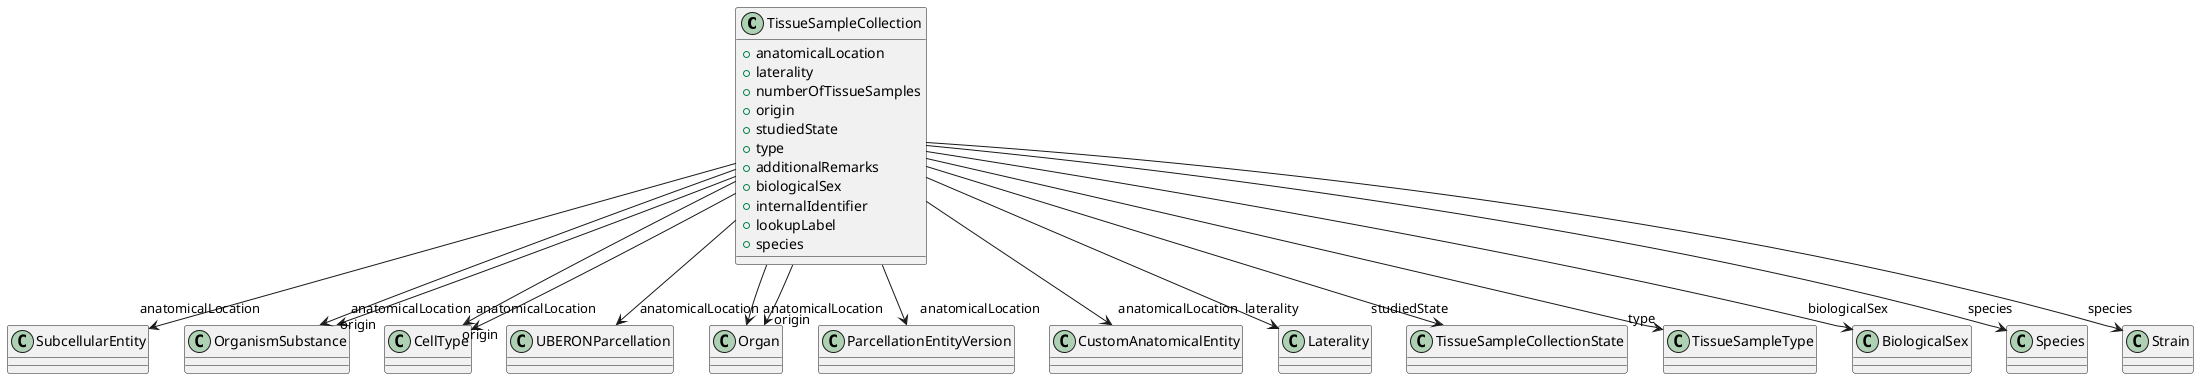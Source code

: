 @startuml
class TissueSampleCollection {
+anatomicalLocation
+laterality
+numberOfTissueSamples
+origin
+studiedState
+type
+additionalRemarks
+biologicalSex
+internalIdentifier
+lookupLabel
+species

}
TissueSampleCollection -d-> "anatomicalLocation" SubcellularEntity
TissueSampleCollection -d-> "anatomicalLocation" OrganismSubstance
TissueSampleCollection -d-> "anatomicalLocation" CellType
TissueSampleCollection -d-> "anatomicalLocation" UBERONParcellation
TissueSampleCollection -d-> "anatomicalLocation" Organ
TissueSampleCollection -d-> "anatomicalLocation" ParcellationEntityVersion
TissueSampleCollection -d-> "anatomicalLocation" CustomAnatomicalEntity
TissueSampleCollection -d-> "laterality" Laterality
TissueSampleCollection -d-> "origin" CellType
TissueSampleCollection -d-> "origin" Organ
TissueSampleCollection -d-> "origin" OrganismSubstance
TissueSampleCollection -d-> "studiedState" TissueSampleCollectionState
TissueSampleCollection -d-> "type" TissueSampleType
TissueSampleCollection -d-> "biologicalSex" BiologicalSex
TissueSampleCollection -d-> "species" Species
TissueSampleCollection -d-> "species" Strain

@enduml